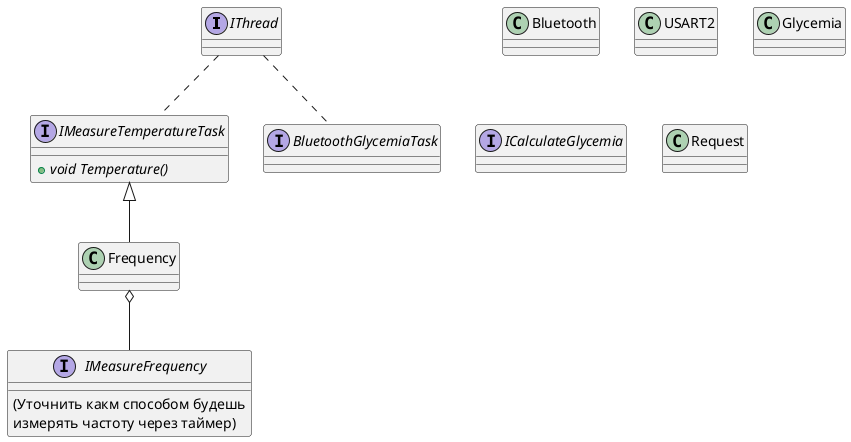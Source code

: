 @startuml name 

interface IThread
interface IMeasureTemperatureTask
{
    +{abstract} void Temperature()
}
class Frequency
interface IMeasureFrequency
{
    (Уточнить какм способом будешь 
    измерять частоту через таймер)
}

IThread .. IMeasureTemperatureTask
Frequency -up-|> IMeasureTemperatureTask
IMeasureFrequency -up-o Frequency

interface BluetoothGlycemiaTask
class Bluetooth
class USART2
class Glycemia
interface ICalculateGlycemia

IThread .. BluetoothGlycemiaTask

class Request

@enduml